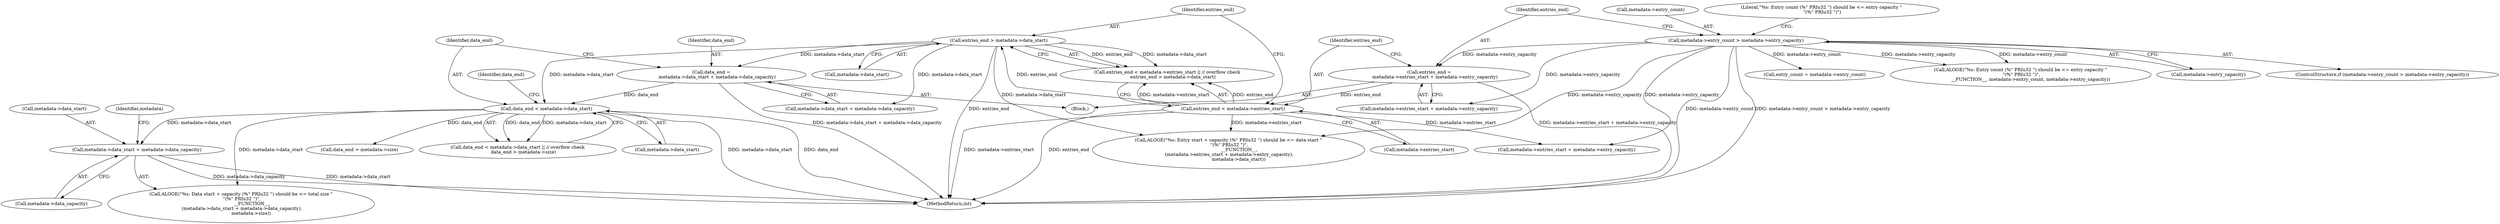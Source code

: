 digraph "0_Android_8e7a2b4d13bff03973dbad2bfb88a04296140433_0@pointer" {
"1000279" [label="(Call,metadata->data_start + metadata->data_capacity)"];
"1000265" [label="(Call,data_end < metadata->data_start)"];
"1000254" [label="(Call,data_end =\n        metadata->data_start + metadata->data_capacity)"];
"1000232" [label="(Call,entries_end > metadata->data_start)"];
"1000227" [label="(Call,entries_end < metadata->entries_start)"];
"1000216" [label="(Call,entries_end =\n        metadata->entries_start + metadata->entry_capacity)"];
"1000196" [label="(Call,metadata->entry_count > metadata->entry_capacity)"];
"1000292" [label="(Call,entry_count = metadata->entry_count)"];
"1000279" [label="(Call,metadata->data_start + metadata->data_capacity)"];
"1000197" [label="(Call,metadata->entry_count)"];
"1000196" [label="(Call,metadata->entry_count > metadata->entry_capacity)"];
"1000287" [label="(Identifier,metadata)"];
"1000267" [label="(Call,metadata->data_start)"];
"1000232" [label="(Call,entries_end > metadata->data_start)"];
"1000256" [label="(Call,metadata->data_start + metadata->data_capacity)"];
"1000270" [label="(Call,data_end > metadata->size)"];
"1000205" [label="(Literal,\"%s: Entry count (%\" PRIu32 \") should be <= entry capacity \"\n \"(%\" PRIu32 \")\")"];
"1000204" [label="(Call,ALOGE(\"%s: Entry count (%\" PRIu32 \") should be <= entry capacity \"\n \"(%\" PRIu32 \")\",\n              __FUNCTION__, metadata->entry_count, metadata->entry_capacity))"];
"1000271" [label="(Identifier,data_end)"];
"1000108" [label="(Block,)"];
"1000216" [label="(Call,entries_end =\n        metadata->entries_start + metadata->entry_capacity)"];
"1000200" [label="(Call,metadata->entry_capacity)"];
"1000264" [label="(Call,data_end < metadata->data_start || // overflow check\n        data_end > metadata->size)"];
"1000501" [label="(MethodReturn,int)"];
"1000217" [label="(Identifier,entries_end)"];
"1000229" [label="(Call,metadata->entries_start)"];
"1000266" [label="(Identifier,data_end)"];
"1000265" [label="(Call,data_end < metadata->data_start)"];
"1000255" [label="(Identifier,data_end)"];
"1000228" [label="(Identifier,entries_end)"];
"1000233" [label="(Identifier,entries_end)"];
"1000241" [label="(Call,metadata->entries_start + metadata->entry_capacity)"];
"1000195" [label="(ControlStructure,if (metadata->entry_count > metadata->entry_capacity))"];
"1000238" [label="(Call,ALOGE(\"%s: Entry start + capacity (%\" PRIu32 \") should be <= data start \"\n \"(%\" PRIu32 \")\",\n               __FUNCTION__,\n (metadata->entries_start + metadata->entry_capacity),\n              metadata->data_start))"];
"1000226" [label="(Call,entries_end < metadata->entries_start || // overflow check\n        entries_end > metadata->data_start)"];
"1000283" [label="(Call,metadata->data_capacity)"];
"1000280" [label="(Call,metadata->data_start)"];
"1000276" [label="(Call,ALOGE(\"%s: Data start + capacity (%\" PRIu32 \") should be <= total size \"\n \"(%\" PRIu32 \")\",\n               __FUNCTION__,\n (metadata->data_start + metadata->data_capacity),\n              metadata->size))"];
"1000218" [label="(Call,metadata->entries_start + metadata->entry_capacity)"];
"1000234" [label="(Call,metadata->data_start)"];
"1000227" [label="(Call,entries_end < metadata->entries_start)"];
"1000254" [label="(Call,data_end =\n        metadata->data_start + metadata->data_capacity)"];
"1000279" -> "1000276"  [label="AST: "];
"1000279" -> "1000283"  [label="CFG: "];
"1000280" -> "1000279"  [label="AST: "];
"1000283" -> "1000279"  [label="AST: "];
"1000287" -> "1000279"  [label="CFG: "];
"1000279" -> "1000501"  [label="DDG: metadata->data_start"];
"1000279" -> "1000501"  [label="DDG: metadata->data_capacity"];
"1000265" -> "1000279"  [label="DDG: metadata->data_start"];
"1000265" -> "1000264"  [label="AST: "];
"1000265" -> "1000267"  [label="CFG: "];
"1000266" -> "1000265"  [label="AST: "];
"1000267" -> "1000265"  [label="AST: "];
"1000271" -> "1000265"  [label="CFG: "];
"1000264" -> "1000265"  [label="CFG: "];
"1000265" -> "1000501"  [label="DDG: metadata->data_start"];
"1000265" -> "1000501"  [label="DDG: data_end"];
"1000265" -> "1000264"  [label="DDG: data_end"];
"1000265" -> "1000264"  [label="DDG: metadata->data_start"];
"1000254" -> "1000265"  [label="DDG: data_end"];
"1000232" -> "1000265"  [label="DDG: metadata->data_start"];
"1000265" -> "1000270"  [label="DDG: data_end"];
"1000265" -> "1000276"  [label="DDG: metadata->data_start"];
"1000254" -> "1000108"  [label="AST: "];
"1000254" -> "1000256"  [label="CFG: "];
"1000255" -> "1000254"  [label="AST: "];
"1000256" -> "1000254"  [label="AST: "];
"1000266" -> "1000254"  [label="CFG: "];
"1000254" -> "1000501"  [label="DDG: metadata->data_start + metadata->data_capacity"];
"1000232" -> "1000254"  [label="DDG: metadata->data_start"];
"1000232" -> "1000226"  [label="AST: "];
"1000232" -> "1000234"  [label="CFG: "];
"1000233" -> "1000232"  [label="AST: "];
"1000234" -> "1000232"  [label="AST: "];
"1000226" -> "1000232"  [label="CFG: "];
"1000232" -> "1000501"  [label="DDG: entries_end"];
"1000232" -> "1000226"  [label="DDG: entries_end"];
"1000232" -> "1000226"  [label="DDG: metadata->data_start"];
"1000227" -> "1000232"  [label="DDG: entries_end"];
"1000232" -> "1000238"  [label="DDG: metadata->data_start"];
"1000232" -> "1000256"  [label="DDG: metadata->data_start"];
"1000227" -> "1000226"  [label="AST: "];
"1000227" -> "1000229"  [label="CFG: "];
"1000228" -> "1000227"  [label="AST: "];
"1000229" -> "1000227"  [label="AST: "];
"1000233" -> "1000227"  [label="CFG: "];
"1000226" -> "1000227"  [label="CFG: "];
"1000227" -> "1000501"  [label="DDG: entries_end"];
"1000227" -> "1000501"  [label="DDG: metadata->entries_start"];
"1000227" -> "1000226"  [label="DDG: entries_end"];
"1000227" -> "1000226"  [label="DDG: metadata->entries_start"];
"1000216" -> "1000227"  [label="DDG: entries_end"];
"1000227" -> "1000238"  [label="DDG: metadata->entries_start"];
"1000227" -> "1000241"  [label="DDG: metadata->entries_start"];
"1000216" -> "1000108"  [label="AST: "];
"1000216" -> "1000218"  [label="CFG: "];
"1000217" -> "1000216"  [label="AST: "];
"1000218" -> "1000216"  [label="AST: "];
"1000228" -> "1000216"  [label="CFG: "];
"1000216" -> "1000501"  [label="DDG: metadata->entries_start + metadata->entry_capacity"];
"1000196" -> "1000216"  [label="DDG: metadata->entry_capacity"];
"1000196" -> "1000195"  [label="AST: "];
"1000196" -> "1000200"  [label="CFG: "];
"1000197" -> "1000196"  [label="AST: "];
"1000200" -> "1000196"  [label="AST: "];
"1000205" -> "1000196"  [label="CFG: "];
"1000217" -> "1000196"  [label="CFG: "];
"1000196" -> "1000501"  [label="DDG: metadata->entry_count"];
"1000196" -> "1000501"  [label="DDG: metadata->entry_count > metadata->entry_capacity"];
"1000196" -> "1000204"  [label="DDG: metadata->entry_count"];
"1000196" -> "1000204"  [label="DDG: metadata->entry_capacity"];
"1000196" -> "1000218"  [label="DDG: metadata->entry_capacity"];
"1000196" -> "1000238"  [label="DDG: metadata->entry_capacity"];
"1000196" -> "1000241"  [label="DDG: metadata->entry_capacity"];
"1000196" -> "1000292"  [label="DDG: metadata->entry_count"];
}
